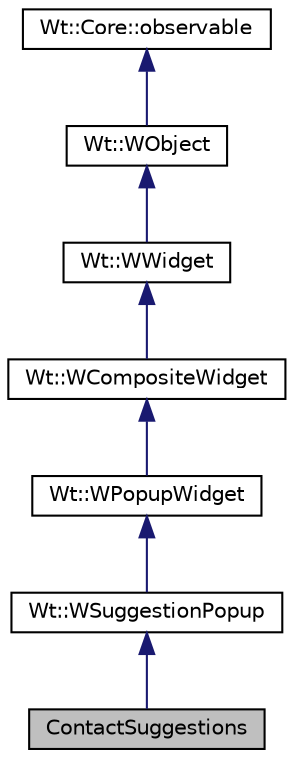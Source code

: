 digraph "ContactSuggestions"
{
 // LATEX_PDF_SIZE
  edge [fontname="Helvetica",fontsize="10",labelfontname="Helvetica",labelfontsize="10"];
  node [fontname="Helvetica",fontsize="10",shape=record];
  Node1 [label="ContactSuggestions",height=0.2,width=0.4,color="black", fillcolor="grey75", style="filled", fontcolor="black",tooltip="A suggestion popup suggesting contacts from an addressbook."];
  Node2 -> Node1 [dir="back",color="midnightblue",fontsize="10",style="solid"];
  Node2 [label="Wt::WSuggestionPopup",height=0.2,width=0.4,color="black", fillcolor="white", style="filled",URL="$classWt_1_1WSuggestionPopup.html",tooltip="A widget which popups to assist in editing a textarea or lineedit."];
  Node3 -> Node2 [dir="back",color="midnightblue",fontsize="10",style="solid"];
  Node3 [label="Wt::WPopupWidget",height=0.2,width=0.4,color="black", fillcolor="white", style="filled",URL="$classWt_1_1WPopupWidget.html",tooltip="Base class for popup widgets."];
  Node4 -> Node3 [dir="back",color="midnightblue",fontsize="10",style="solid"];
  Node4 [label="Wt::WCompositeWidget",height=0.2,width=0.4,color="black", fillcolor="white", style="filled",URL="$classWt_1_1WCompositeWidget.html",tooltip="A widget that hides the implementation of composite widgets."];
  Node5 -> Node4 [dir="back",color="midnightblue",fontsize="10",style="solid"];
  Node5 [label="Wt::WWidget",height=0.2,width=0.4,color="black", fillcolor="white", style="filled",URL="$classWt_1_1WWidget.html",tooltip="The abstract base class for a user-interface component."];
  Node6 -> Node5 [dir="back",color="midnightblue",fontsize="10",style="solid"];
  Node6 [label="Wt::WObject",height=0.2,width=0.4,color="black", fillcolor="white", style="filled",URL="$classWt_1_1WObject.html",tooltip="A base class for objects that participate in the signal/slot system."];
  Node7 -> Node6 [dir="back",color="midnightblue",fontsize="10",style="solid"];
  Node7 [label="Wt::Core::observable",height=0.2,width=0.4,color="black", fillcolor="white", style="filled",URL="$classWt_1_1Core_1_1observable.html",tooltip="A base class for objects whose life-time can be tracked."];
}
